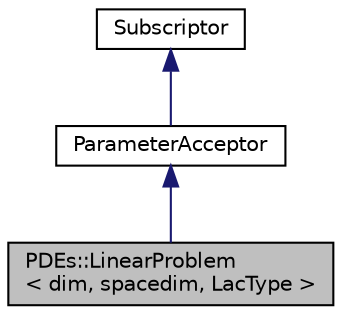 digraph "PDEs::LinearProblem&lt; dim, spacedim, LacType &gt;"
{
 // LATEX_PDF_SIZE
  bgcolor="transparent";
  edge [fontname="Helvetica",fontsize="10",labelfontname="Helvetica",labelfontsize="10"];
  node [fontname="Helvetica",fontsize="10",shape=record];
  Node1 [label="PDEs::LinearProblem\l\< dim, spacedim, LacType \>",height=0.2,width=0.4,color="black", fillcolor="grey75", style="filled", fontcolor="black",tooltip="Construct a LinearProblem."];
  Node2 -> Node1 [dir="back",color="midnightblue",fontsize="10",style="solid",fontname="Helvetica"];
  Node2 [label="ParameterAcceptor",height=0.2,width=0.4,color="black",URL="/__w/fsi-suite/fsi-suite/deal.tag$classParameterAcceptor.html",tooltip=" "];
  Node3 -> Node2 [dir="back",color="midnightblue",fontsize="10",style="solid",fontname="Helvetica"];
  Node3 [label="Subscriptor",height=0.2,width=0.4,color="black",URL="/__w/fsi-suite/fsi-suite/deal.tag$classSubscriptor.html",tooltip=" "];
}
